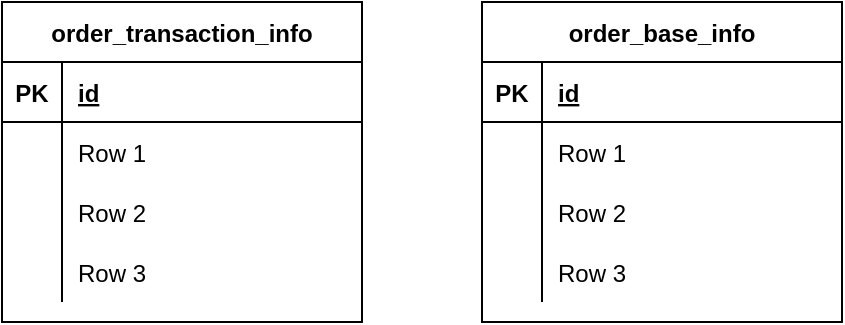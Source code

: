 <mxfile version="15.2.1" type="github">
  <diagram id="6mU3pGSnRFB5ZorQm9sU" name="Page-1">
    <mxGraphModel dx="782" dy="426" grid="1" gridSize="10" guides="1" tooltips="1" connect="1" arrows="1" fold="1" page="1" pageScale="1" pageWidth="827" pageHeight="1169" math="0" shadow="0">
      <root>
        <mxCell id="0" />
        <mxCell id="1" parent="0" />
        <mxCell id="rBDcXPgRDVMsYV1Ki3UZ-1" value="order_transaction_info" style="shape=table;startSize=30;container=1;collapsible=1;childLayout=tableLayout;fixedRows=1;rowLines=0;fontStyle=1;align=center;resizeLast=1;" parent="1" vertex="1">
          <mxGeometry x="310" y="170" width="180" height="160" as="geometry" />
        </mxCell>
        <mxCell id="rBDcXPgRDVMsYV1Ki3UZ-2" value="" style="shape=partialRectangle;collapsible=0;dropTarget=0;pointerEvents=0;fillColor=none;top=0;left=0;bottom=1;right=0;points=[[0,0.5],[1,0.5]];portConstraint=eastwest;" parent="rBDcXPgRDVMsYV1Ki3UZ-1" vertex="1">
          <mxGeometry y="30" width="180" height="30" as="geometry" />
        </mxCell>
        <mxCell id="rBDcXPgRDVMsYV1Ki3UZ-3" value="PK" style="shape=partialRectangle;connectable=0;fillColor=none;top=0;left=0;bottom=0;right=0;fontStyle=1;overflow=hidden;" parent="rBDcXPgRDVMsYV1Ki3UZ-2" vertex="1">
          <mxGeometry width="30" height="30" as="geometry" />
        </mxCell>
        <mxCell id="rBDcXPgRDVMsYV1Ki3UZ-4" value="id" style="shape=partialRectangle;connectable=0;fillColor=none;top=0;left=0;bottom=0;right=0;align=left;spacingLeft=6;fontStyle=5;overflow=hidden;" parent="rBDcXPgRDVMsYV1Ki3UZ-2" vertex="1">
          <mxGeometry x="30" width="150" height="30" as="geometry" />
        </mxCell>
        <mxCell id="rBDcXPgRDVMsYV1Ki3UZ-5" value="" style="shape=partialRectangle;collapsible=0;dropTarget=0;pointerEvents=0;fillColor=none;top=0;left=0;bottom=0;right=0;points=[[0,0.5],[1,0.5]];portConstraint=eastwest;" parent="rBDcXPgRDVMsYV1Ki3UZ-1" vertex="1">
          <mxGeometry y="60" width="180" height="30" as="geometry" />
        </mxCell>
        <mxCell id="rBDcXPgRDVMsYV1Ki3UZ-6" value="" style="shape=partialRectangle;connectable=0;fillColor=none;top=0;left=0;bottom=0;right=0;editable=1;overflow=hidden;" parent="rBDcXPgRDVMsYV1Ki3UZ-5" vertex="1">
          <mxGeometry width="30" height="30" as="geometry" />
        </mxCell>
        <mxCell id="rBDcXPgRDVMsYV1Ki3UZ-7" value="Row 1" style="shape=partialRectangle;connectable=0;fillColor=none;top=0;left=0;bottom=0;right=0;align=left;spacingLeft=6;overflow=hidden;" parent="rBDcXPgRDVMsYV1Ki3UZ-5" vertex="1">
          <mxGeometry x="30" width="150" height="30" as="geometry" />
        </mxCell>
        <mxCell id="rBDcXPgRDVMsYV1Ki3UZ-8" value="" style="shape=partialRectangle;collapsible=0;dropTarget=0;pointerEvents=0;fillColor=none;top=0;left=0;bottom=0;right=0;points=[[0,0.5],[1,0.5]];portConstraint=eastwest;" parent="rBDcXPgRDVMsYV1Ki3UZ-1" vertex="1">
          <mxGeometry y="90" width="180" height="30" as="geometry" />
        </mxCell>
        <mxCell id="rBDcXPgRDVMsYV1Ki3UZ-9" value="" style="shape=partialRectangle;connectable=0;fillColor=none;top=0;left=0;bottom=0;right=0;editable=1;overflow=hidden;" parent="rBDcXPgRDVMsYV1Ki3UZ-8" vertex="1">
          <mxGeometry width="30" height="30" as="geometry" />
        </mxCell>
        <mxCell id="rBDcXPgRDVMsYV1Ki3UZ-10" value="Row 2" style="shape=partialRectangle;connectable=0;fillColor=none;top=0;left=0;bottom=0;right=0;align=left;spacingLeft=6;overflow=hidden;" parent="rBDcXPgRDVMsYV1Ki3UZ-8" vertex="1">
          <mxGeometry x="30" width="150" height="30" as="geometry" />
        </mxCell>
        <mxCell id="rBDcXPgRDVMsYV1Ki3UZ-11" value="" style="shape=partialRectangle;collapsible=0;dropTarget=0;pointerEvents=0;fillColor=none;top=0;left=0;bottom=0;right=0;points=[[0,0.5],[1,0.5]];portConstraint=eastwest;" parent="rBDcXPgRDVMsYV1Ki3UZ-1" vertex="1">
          <mxGeometry y="120" width="180" height="30" as="geometry" />
        </mxCell>
        <mxCell id="rBDcXPgRDVMsYV1Ki3UZ-12" value="" style="shape=partialRectangle;connectable=0;fillColor=none;top=0;left=0;bottom=0;right=0;editable=1;overflow=hidden;" parent="rBDcXPgRDVMsYV1Ki3UZ-11" vertex="1">
          <mxGeometry width="30" height="30" as="geometry" />
        </mxCell>
        <mxCell id="rBDcXPgRDVMsYV1Ki3UZ-13" value="Row 3" style="shape=partialRectangle;connectable=0;fillColor=none;top=0;left=0;bottom=0;right=0;align=left;spacingLeft=6;overflow=hidden;" parent="rBDcXPgRDVMsYV1Ki3UZ-11" vertex="1">
          <mxGeometry x="30" width="150" height="30" as="geometry" />
        </mxCell>
        <mxCell id="YJvclv5CMxeqZbF6pLgx-1" value="order_base_info" style="shape=table;startSize=30;container=1;collapsible=1;childLayout=tableLayout;fixedRows=1;rowLines=0;fontStyle=1;align=center;resizeLast=1;" vertex="1" parent="1">
          <mxGeometry x="550" y="170" width="180" height="160" as="geometry" />
        </mxCell>
        <mxCell id="YJvclv5CMxeqZbF6pLgx-2" value="" style="shape=partialRectangle;collapsible=0;dropTarget=0;pointerEvents=0;fillColor=none;top=0;left=0;bottom=1;right=0;points=[[0,0.5],[1,0.5]];portConstraint=eastwest;" vertex="1" parent="YJvclv5CMxeqZbF6pLgx-1">
          <mxGeometry y="30" width="180" height="30" as="geometry" />
        </mxCell>
        <mxCell id="YJvclv5CMxeqZbF6pLgx-3" value="PK" style="shape=partialRectangle;connectable=0;fillColor=none;top=0;left=0;bottom=0;right=0;fontStyle=1;overflow=hidden;" vertex="1" parent="YJvclv5CMxeqZbF6pLgx-2">
          <mxGeometry width="30" height="30" as="geometry" />
        </mxCell>
        <mxCell id="YJvclv5CMxeqZbF6pLgx-4" value="id" style="shape=partialRectangle;connectable=0;fillColor=none;top=0;left=0;bottom=0;right=0;align=left;spacingLeft=6;fontStyle=5;overflow=hidden;" vertex="1" parent="YJvclv5CMxeqZbF6pLgx-2">
          <mxGeometry x="30" width="150" height="30" as="geometry" />
        </mxCell>
        <mxCell id="YJvclv5CMxeqZbF6pLgx-5" value="" style="shape=partialRectangle;collapsible=0;dropTarget=0;pointerEvents=0;fillColor=none;top=0;left=0;bottom=0;right=0;points=[[0,0.5],[1,0.5]];portConstraint=eastwest;" vertex="1" parent="YJvclv5CMxeqZbF6pLgx-1">
          <mxGeometry y="60" width="180" height="30" as="geometry" />
        </mxCell>
        <mxCell id="YJvclv5CMxeqZbF6pLgx-6" value="" style="shape=partialRectangle;connectable=0;fillColor=none;top=0;left=0;bottom=0;right=0;editable=1;overflow=hidden;" vertex="1" parent="YJvclv5CMxeqZbF6pLgx-5">
          <mxGeometry width="30" height="30" as="geometry" />
        </mxCell>
        <mxCell id="YJvclv5CMxeqZbF6pLgx-7" value="Row 1" style="shape=partialRectangle;connectable=0;fillColor=none;top=0;left=0;bottom=0;right=0;align=left;spacingLeft=6;overflow=hidden;" vertex="1" parent="YJvclv5CMxeqZbF6pLgx-5">
          <mxGeometry x="30" width="150" height="30" as="geometry" />
        </mxCell>
        <mxCell id="YJvclv5CMxeqZbF6pLgx-8" value="" style="shape=partialRectangle;collapsible=0;dropTarget=0;pointerEvents=0;fillColor=none;top=0;left=0;bottom=0;right=0;points=[[0,0.5],[1,0.5]];portConstraint=eastwest;" vertex="1" parent="YJvclv5CMxeqZbF6pLgx-1">
          <mxGeometry y="90" width="180" height="30" as="geometry" />
        </mxCell>
        <mxCell id="YJvclv5CMxeqZbF6pLgx-9" value="" style="shape=partialRectangle;connectable=0;fillColor=none;top=0;left=0;bottom=0;right=0;editable=1;overflow=hidden;" vertex="1" parent="YJvclv5CMxeqZbF6pLgx-8">
          <mxGeometry width="30" height="30" as="geometry" />
        </mxCell>
        <mxCell id="YJvclv5CMxeqZbF6pLgx-10" value="Row 2" style="shape=partialRectangle;connectable=0;fillColor=none;top=0;left=0;bottom=0;right=0;align=left;spacingLeft=6;overflow=hidden;" vertex="1" parent="YJvclv5CMxeqZbF6pLgx-8">
          <mxGeometry x="30" width="150" height="30" as="geometry" />
        </mxCell>
        <mxCell id="YJvclv5CMxeqZbF6pLgx-11" value="" style="shape=partialRectangle;collapsible=0;dropTarget=0;pointerEvents=0;fillColor=none;top=0;left=0;bottom=0;right=0;points=[[0,0.5],[1,0.5]];portConstraint=eastwest;" vertex="1" parent="YJvclv5CMxeqZbF6pLgx-1">
          <mxGeometry y="120" width="180" height="30" as="geometry" />
        </mxCell>
        <mxCell id="YJvclv5CMxeqZbF6pLgx-12" value="" style="shape=partialRectangle;connectable=0;fillColor=none;top=0;left=0;bottom=0;right=0;editable=1;overflow=hidden;" vertex="1" parent="YJvclv5CMxeqZbF6pLgx-11">
          <mxGeometry width="30" height="30" as="geometry" />
        </mxCell>
        <mxCell id="YJvclv5CMxeqZbF6pLgx-13" value="Row 3" style="shape=partialRectangle;connectable=0;fillColor=none;top=0;left=0;bottom=0;right=0;align=left;spacingLeft=6;overflow=hidden;" vertex="1" parent="YJvclv5CMxeqZbF6pLgx-11">
          <mxGeometry x="30" width="150" height="30" as="geometry" />
        </mxCell>
      </root>
    </mxGraphModel>
  </diagram>
</mxfile>
